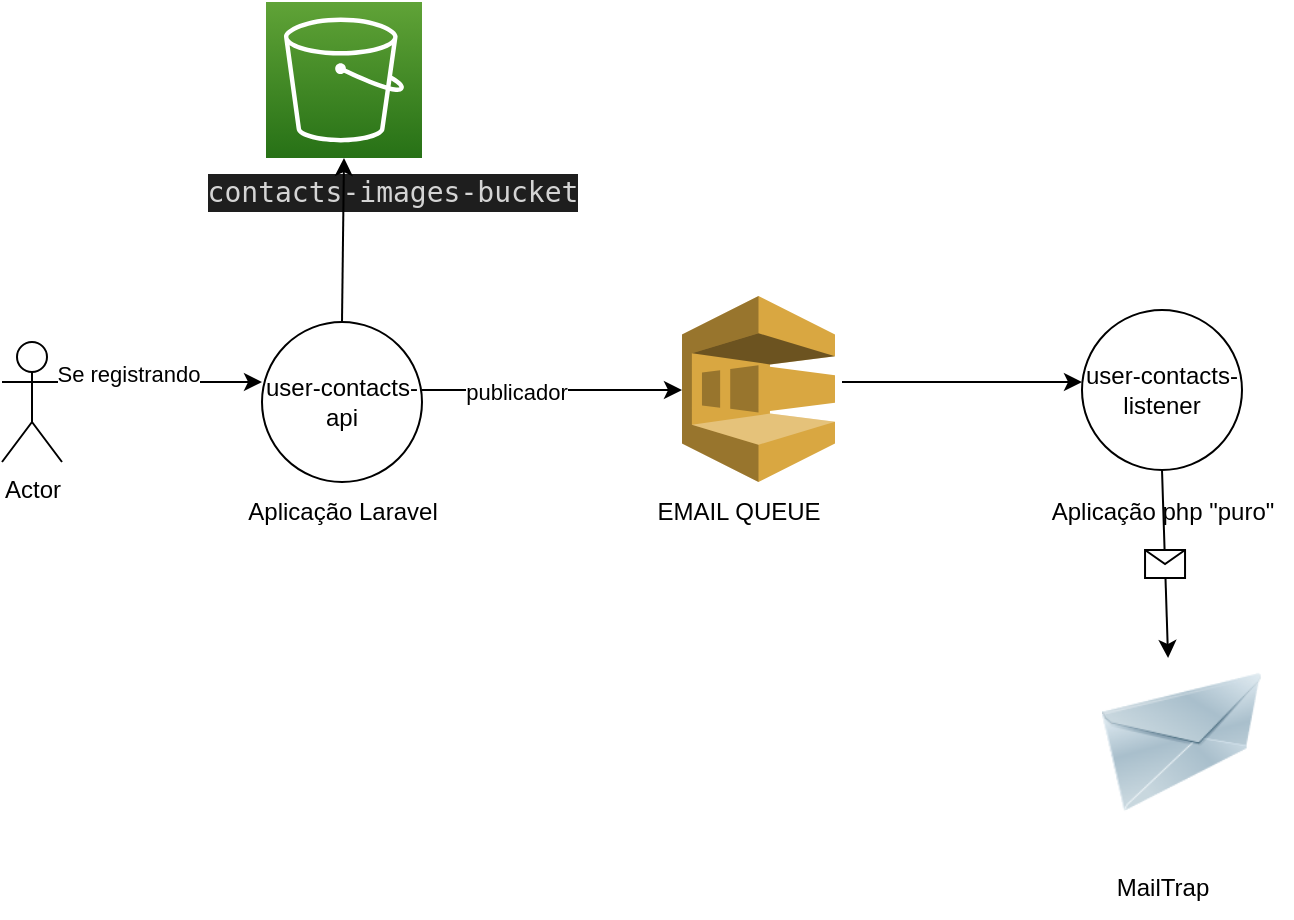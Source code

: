 <mxfile version="21.5.0" type="github">
  <diagram name="Página-1" id="1smHVYkGtsDTXQmgiBuY">
    <mxGraphModel dx="2074" dy="801" grid="1" gridSize="10" guides="1" tooltips="1" connect="1" arrows="1" fold="1" page="1" pageScale="1" pageWidth="827" pageHeight="1169" math="0" shadow="0">
      <root>
        <mxCell id="0" />
        <mxCell id="1" parent="0" />
        <mxCell id="oaMwjFsO6ansRIwzrXaN-1" value="Actor" style="shape=umlActor;verticalLabelPosition=bottom;verticalAlign=top;html=1;outlineConnect=0;" vertex="1" parent="1">
          <mxGeometry x="30" y="220" width="30" height="60" as="geometry" />
        </mxCell>
        <mxCell id="oaMwjFsO6ansRIwzrXaN-2" value="" style="endArrow=classic;html=1;rounded=0;exitX=1;exitY=0.333;exitDx=0;exitDy=0;exitPerimeter=0;" edge="1" parent="1" source="oaMwjFsO6ansRIwzrXaN-1">
          <mxGeometry width="50" height="50" relative="1" as="geometry">
            <mxPoint x="390" y="440" as="sourcePoint" />
            <mxPoint x="160" y="240" as="targetPoint" />
          </mxGeometry>
        </mxCell>
        <mxCell id="oaMwjFsO6ansRIwzrXaN-5" value="Se registrando" style="edgeLabel;html=1;align=center;verticalAlign=middle;resizable=0;points=[];" vertex="1" connectable="0" parent="oaMwjFsO6ansRIwzrXaN-2">
          <mxGeometry x="-0.34" y="4" relative="1" as="geometry">
            <mxPoint as="offset" />
          </mxGeometry>
        </mxCell>
        <mxCell id="oaMwjFsO6ansRIwzrXaN-3" value="user-contacts-api" style="ellipse;whiteSpace=wrap;html=1;aspect=fixed;" vertex="1" parent="1">
          <mxGeometry x="160" y="210" width="80" height="80" as="geometry" />
        </mxCell>
        <mxCell id="oaMwjFsO6ansRIwzrXaN-4" value="Aplicação Laravel" style="text;html=1;align=center;verticalAlign=middle;resizable=0;points=[];autosize=1;strokeColor=none;fillColor=none;" vertex="1" parent="1">
          <mxGeometry x="140" y="290" width="120" height="30" as="geometry" />
        </mxCell>
        <mxCell id="oaMwjFsO6ansRIwzrXaN-6" value="" style="endArrow=classic;html=1;rounded=0;exitX=1;exitY=0.425;exitDx=0;exitDy=0;exitPerimeter=0;" edge="1" parent="1" source="oaMwjFsO6ansRIwzrXaN-3">
          <mxGeometry width="50" height="50" relative="1" as="geometry">
            <mxPoint x="390" y="440" as="sourcePoint" />
            <mxPoint x="370" y="244" as="targetPoint" />
            <Array as="points">
              <mxPoint x="370" y="244" />
            </Array>
          </mxGeometry>
        </mxCell>
        <mxCell id="oaMwjFsO6ansRIwzrXaN-12" value="publicador" style="edgeLabel;html=1;align=center;verticalAlign=middle;resizable=0;points=[];" vertex="1" connectable="0" parent="oaMwjFsO6ansRIwzrXaN-6">
          <mxGeometry x="-0.277" y="-1" relative="1" as="geometry">
            <mxPoint as="offset" />
          </mxGeometry>
        </mxCell>
        <mxCell id="oaMwjFsO6ansRIwzrXaN-7" value="" style="sketch=0;points=[[0,0,0],[0.25,0,0],[0.5,0,0],[0.75,0,0],[1,0,0],[0,1,0],[0.25,1,0],[0.5,1,0],[0.75,1,0],[1,1,0],[0,0.25,0],[0,0.5,0],[0,0.75,0],[1,0.25,0],[1,0.5,0],[1,0.75,0]];outlineConnect=0;fontColor=#232F3E;gradientColor=#60A337;gradientDirection=north;fillColor=#277116;strokeColor=#ffffff;dashed=0;verticalLabelPosition=bottom;verticalAlign=top;align=center;html=1;fontSize=12;fontStyle=0;aspect=fixed;shape=mxgraph.aws4.resourceIcon;resIcon=mxgraph.aws4.s3;" vertex="1" parent="1">
          <mxGeometry x="162" y="50" width="78" height="78" as="geometry" />
        </mxCell>
        <mxCell id="oaMwjFsO6ansRIwzrXaN-8" value="" style="outlineConnect=0;dashed=0;verticalLabelPosition=bottom;verticalAlign=top;align=center;html=1;shape=mxgraph.aws3.sqs;fillColor=#D9A741;gradientColor=none;" vertex="1" parent="1">
          <mxGeometry x="370" y="197" width="76.5" height="93" as="geometry" />
        </mxCell>
        <mxCell id="oaMwjFsO6ansRIwzrXaN-9" value="&lt;div style=&quot;color: rgb(212, 212, 212); background-color: rgb(30, 30, 30); font-family: &amp;quot;Droid Sans Mono&amp;quot;, &amp;quot;monospace&amp;quot;, monospace; font-size: 14px; line-height: 19px;&quot;&gt;contacts-images-bucket&lt;/div&gt;" style="text;html=1;align=center;verticalAlign=middle;resizable=0;points=[];autosize=1;strokeColor=none;fillColor=none;" vertex="1" parent="1">
          <mxGeometry x="120" y="130" width="210" height="30" as="geometry" />
        </mxCell>
        <mxCell id="oaMwjFsO6ansRIwzrXaN-10" value="" style="endArrow=classic;html=1;rounded=0;exitX=0.5;exitY=0;exitDx=0;exitDy=0;entryX=0.5;entryY=1;entryDx=0;entryDy=0;entryPerimeter=0;" edge="1" parent="1" source="oaMwjFsO6ansRIwzrXaN-3" target="oaMwjFsO6ansRIwzrXaN-7">
          <mxGeometry width="50" height="50" relative="1" as="geometry">
            <mxPoint x="210" y="200" as="sourcePoint" />
            <mxPoint x="260" y="150" as="targetPoint" />
          </mxGeometry>
        </mxCell>
        <mxCell id="oaMwjFsO6ansRIwzrXaN-11" value="EMAIL QUEUE" style="text;html=1;align=center;verticalAlign=middle;resizable=0;points=[];autosize=1;strokeColor=none;fillColor=none;" vertex="1" parent="1">
          <mxGeometry x="343.25" y="290" width="110" height="30" as="geometry" />
        </mxCell>
        <mxCell id="oaMwjFsO6ansRIwzrXaN-13" value="" style="endArrow=classic;html=1;rounded=0;" edge="1" parent="1">
          <mxGeometry width="50" height="50" relative="1" as="geometry">
            <mxPoint x="450" y="240" as="sourcePoint" />
            <mxPoint x="570" y="240" as="targetPoint" />
          </mxGeometry>
        </mxCell>
        <mxCell id="oaMwjFsO6ansRIwzrXaN-14" value="user-contacts-listener" style="ellipse;whiteSpace=wrap;html=1;aspect=fixed;" vertex="1" parent="1">
          <mxGeometry x="570" y="204" width="80" height="80" as="geometry" />
        </mxCell>
        <mxCell id="oaMwjFsO6ansRIwzrXaN-17" value="Aplicação php &quot;puro&quot;" style="text;html=1;align=center;verticalAlign=middle;resizable=0;points=[];autosize=1;strokeColor=none;fillColor=none;" vertex="1" parent="1">
          <mxGeometry x="545" y="290" width="130" height="30" as="geometry" />
        </mxCell>
        <mxCell id="oaMwjFsO6ansRIwzrXaN-18" value="" style="image;html=1;image=img/lib/clip_art/networking/Email_128x128.png" vertex="1" parent="1">
          <mxGeometry x="580" y="380" width="80" height="80" as="geometry" />
        </mxCell>
        <mxCell id="oaMwjFsO6ansRIwzrXaN-19" value="MailTrap" style="text;html=1;align=center;verticalAlign=middle;resizable=0;points=[];autosize=1;strokeColor=none;fillColor=none;" vertex="1" parent="1">
          <mxGeometry x="575" y="478" width="70" height="30" as="geometry" />
        </mxCell>
        <mxCell id="oaMwjFsO6ansRIwzrXaN-20" value="" style="endArrow=classic;html=1;rounded=0;exitX=0.5;exitY=1;exitDx=0;exitDy=0;entryX=0.413;entryY=-0.025;entryDx=0;entryDy=0;entryPerimeter=0;" edge="1" parent="1" source="oaMwjFsO6ansRIwzrXaN-14" target="oaMwjFsO6ansRIwzrXaN-18">
          <mxGeometry relative="1" as="geometry">
            <mxPoint x="600" y="350" as="sourcePoint" />
            <mxPoint x="700" y="350" as="targetPoint" />
          </mxGeometry>
        </mxCell>
        <mxCell id="oaMwjFsO6ansRIwzrXaN-21" value="" style="shape=message;html=1;outlineConnect=0;" vertex="1" parent="oaMwjFsO6ansRIwzrXaN-20">
          <mxGeometry width="20" height="14" relative="1" as="geometry">
            <mxPoint x="-10" y="-7" as="offset" />
          </mxGeometry>
        </mxCell>
      </root>
    </mxGraphModel>
  </diagram>
</mxfile>
